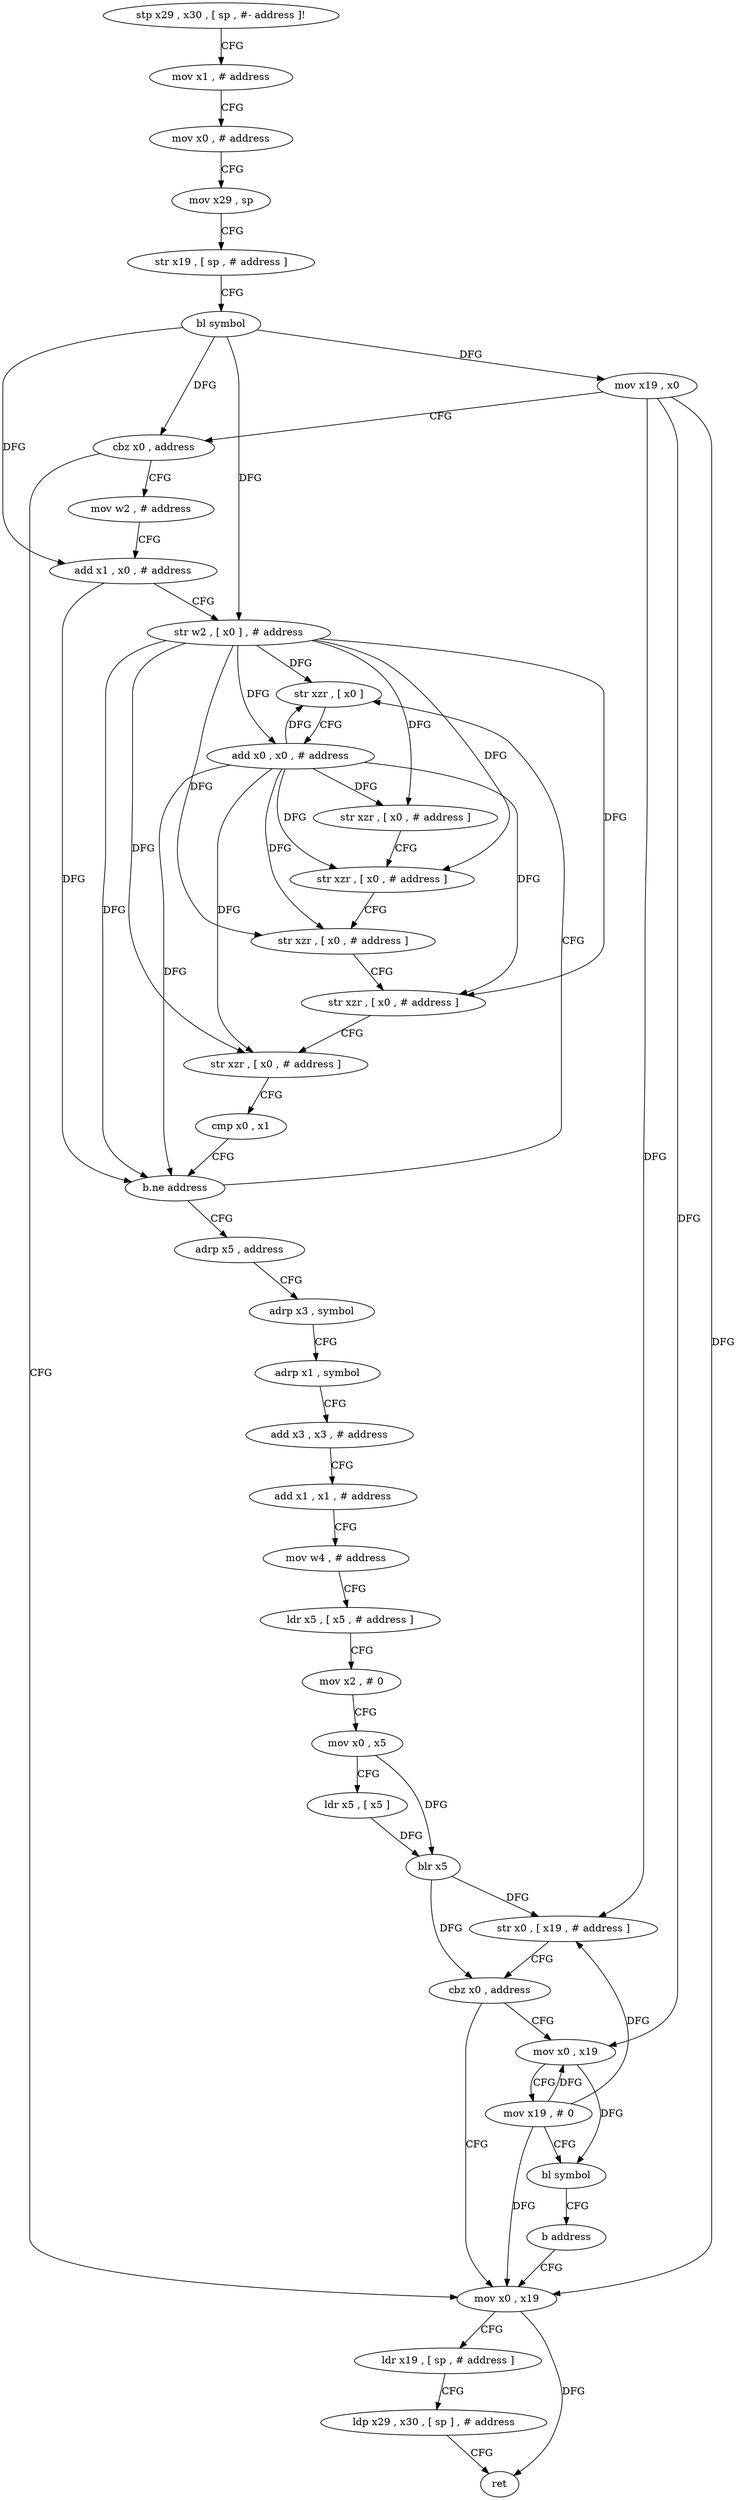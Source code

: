digraph "func" {
"77456" [label = "stp x29 , x30 , [ sp , #- address ]!" ]
"77460" [label = "mov x1 , # address" ]
"77464" [label = "mov x0 , # address" ]
"77468" [label = "mov x29 , sp" ]
"77472" [label = "str x19 , [ sp , # address ]" ]
"77476" [label = "bl symbol" ]
"77480" [label = "mov x19 , x0" ]
"77484" [label = "cbz x0 , address" ]
"77588" [label = "mov x0 , x19" ]
"77488" [label = "mov w2 , # address" ]
"77592" [label = "ldr x19 , [ sp , # address ]" ]
"77596" [label = "ldp x29 , x30 , [ sp ] , # address" ]
"77600" [label = "ret" ]
"77492" [label = "add x1 , x0 , # address" ]
"77496" [label = "str w2 , [ x0 ] , # address" ]
"77500" [label = "str xzr , [ x0 ]" ]
"77504" [label = "add x0 , x0 , # address" ]
"77508" [label = "str xzr , [ x0 , # address ]" ]
"77512" [label = "str xzr , [ x0 , # address ]" ]
"77516" [label = "str xzr , [ x0 , # address ]" ]
"77520" [label = "str xzr , [ x0 , # address ]" ]
"77524" [label = "str xzr , [ x0 , # address ]" ]
"77528" [label = "cmp x0 , x1" ]
"77532" [label = "b.ne address" ]
"77536" [label = "adrp x5 , address" ]
"77540" [label = "adrp x3 , symbol" ]
"77544" [label = "adrp x1 , symbol" ]
"77548" [label = "add x3 , x3 , # address" ]
"77552" [label = "add x1 , x1 , # address" ]
"77556" [label = "mov w4 , # address" ]
"77560" [label = "ldr x5 , [ x5 , # address ]" ]
"77564" [label = "mov x2 , # 0" ]
"77568" [label = "mov x0 , x5" ]
"77572" [label = "ldr x5 , [ x5 ]" ]
"77576" [label = "blr x5" ]
"77580" [label = "str x0 , [ x19 , # address ]" ]
"77584" [label = "cbz x0 , address" ]
"77604" [label = "mov x0 , x19" ]
"77608" [label = "mov x19 , # 0" ]
"77612" [label = "bl symbol" ]
"77616" [label = "b address" ]
"77456" -> "77460" [ label = "CFG" ]
"77460" -> "77464" [ label = "CFG" ]
"77464" -> "77468" [ label = "CFG" ]
"77468" -> "77472" [ label = "CFG" ]
"77472" -> "77476" [ label = "CFG" ]
"77476" -> "77480" [ label = "DFG" ]
"77476" -> "77484" [ label = "DFG" ]
"77476" -> "77492" [ label = "DFG" ]
"77476" -> "77496" [ label = "DFG" ]
"77480" -> "77484" [ label = "CFG" ]
"77480" -> "77588" [ label = "DFG" ]
"77480" -> "77580" [ label = "DFG" ]
"77480" -> "77604" [ label = "DFG" ]
"77484" -> "77588" [ label = "CFG" ]
"77484" -> "77488" [ label = "CFG" ]
"77588" -> "77592" [ label = "CFG" ]
"77588" -> "77600" [ label = "DFG" ]
"77488" -> "77492" [ label = "CFG" ]
"77592" -> "77596" [ label = "CFG" ]
"77596" -> "77600" [ label = "CFG" ]
"77492" -> "77496" [ label = "CFG" ]
"77492" -> "77532" [ label = "DFG" ]
"77496" -> "77500" [ label = "DFG" ]
"77496" -> "77504" [ label = "DFG" ]
"77496" -> "77508" [ label = "DFG" ]
"77496" -> "77512" [ label = "DFG" ]
"77496" -> "77516" [ label = "DFG" ]
"77496" -> "77520" [ label = "DFG" ]
"77496" -> "77524" [ label = "DFG" ]
"77496" -> "77532" [ label = "DFG" ]
"77500" -> "77504" [ label = "CFG" ]
"77504" -> "77508" [ label = "DFG" ]
"77504" -> "77500" [ label = "DFG" ]
"77504" -> "77512" [ label = "DFG" ]
"77504" -> "77516" [ label = "DFG" ]
"77504" -> "77520" [ label = "DFG" ]
"77504" -> "77524" [ label = "DFG" ]
"77504" -> "77532" [ label = "DFG" ]
"77508" -> "77512" [ label = "CFG" ]
"77512" -> "77516" [ label = "CFG" ]
"77516" -> "77520" [ label = "CFG" ]
"77520" -> "77524" [ label = "CFG" ]
"77524" -> "77528" [ label = "CFG" ]
"77528" -> "77532" [ label = "CFG" ]
"77532" -> "77500" [ label = "CFG" ]
"77532" -> "77536" [ label = "CFG" ]
"77536" -> "77540" [ label = "CFG" ]
"77540" -> "77544" [ label = "CFG" ]
"77544" -> "77548" [ label = "CFG" ]
"77548" -> "77552" [ label = "CFG" ]
"77552" -> "77556" [ label = "CFG" ]
"77556" -> "77560" [ label = "CFG" ]
"77560" -> "77564" [ label = "CFG" ]
"77564" -> "77568" [ label = "CFG" ]
"77568" -> "77572" [ label = "CFG" ]
"77568" -> "77576" [ label = "DFG" ]
"77572" -> "77576" [ label = "DFG" ]
"77576" -> "77580" [ label = "DFG" ]
"77576" -> "77584" [ label = "DFG" ]
"77580" -> "77584" [ label = "CFG" ]
"77584" -> "77604" [ label = "CFG" ]
"77584" -> "77588" [ label = "CFG" ]
"77604" -> "77608" [ label = "CFG" ]
"77604" -> "77612" [ label = "DFG" ]
"77608" -> "77612" [ label = "CFG" ]
"77608" -> "77588" [ label = "DFG" ]
"77608" -> "77604" [ label = "DFG" ]
"77608" -> "77580" [ label = "DFG" ]
"77612" -> "77616" [ label = "CFG" ]
"77616" -> "77588" [ label = "CFG" ]
}
